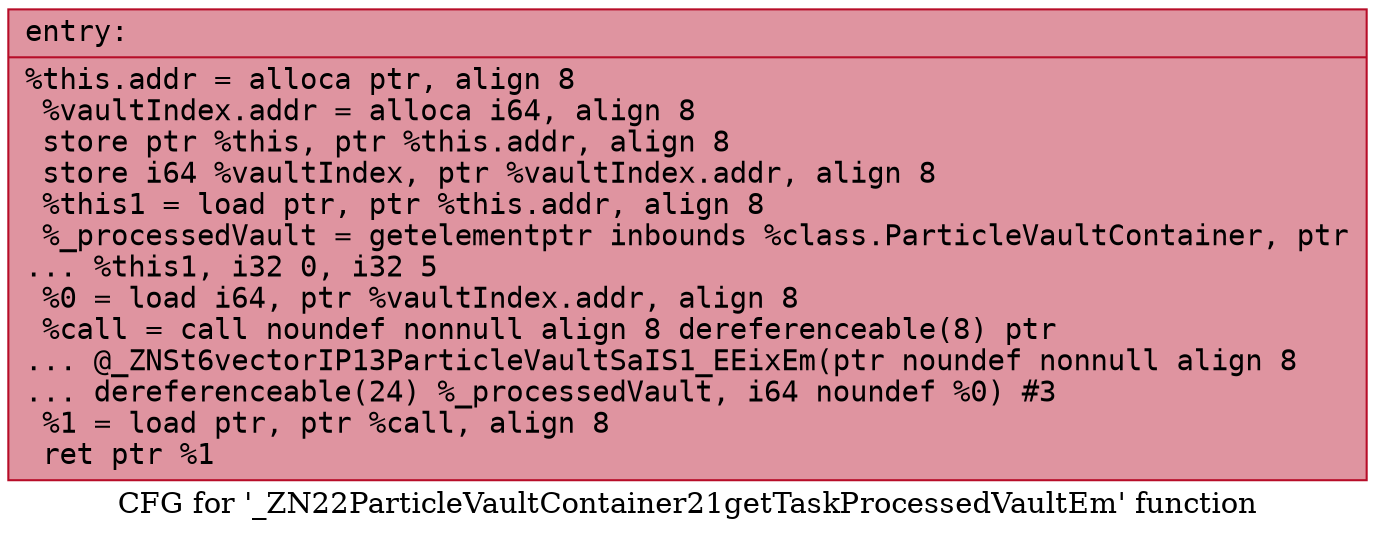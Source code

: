 digraph "CFG for '_ZN22ParticleVaultContainer21getTaskProcessedVaultEm' function" {
	label="CFG for '_ZN22ParticleVaultContainer21getTaskProcessedVaultEm' function";

	Node0x5590711027d0 [shape=record,color="#b70d28ff", style=filled, fillcolor="#b70d2870" fontname="Courier",label="{entry:\l|  %this.addr = alloca ptr, align 8\l  %vaultIndex.addr = alloca i64, align 8\l  store ptr %this, ptr %this.addr, align 8\l  store i64 %vaultIndex, ptr %vaultIndex.addr, align 8\l  %this1 = load ptr, ptr %this.addr, align 8\l  %_processedVault = getelementptr inbounds %class.ParticleVaultContainer, ptr\l... %this1, i32 0, i32 5\l  %0 = load i64, ptr %vaultIndex.addr, align 8\l  %call = call noundef nonnull align 8 dereferenceable(8) ptr\l... @_ZNSt6vectorIP13ParticleVaultSaIS1_EEixEm(ptr noundef nonnull align 8\l... dereferenceable(24) %_processedVault, i64 noundef %0) #3\l  %1 = load ptr, ptr %call, align 8\l  ret ptr %1\l}"];
}
